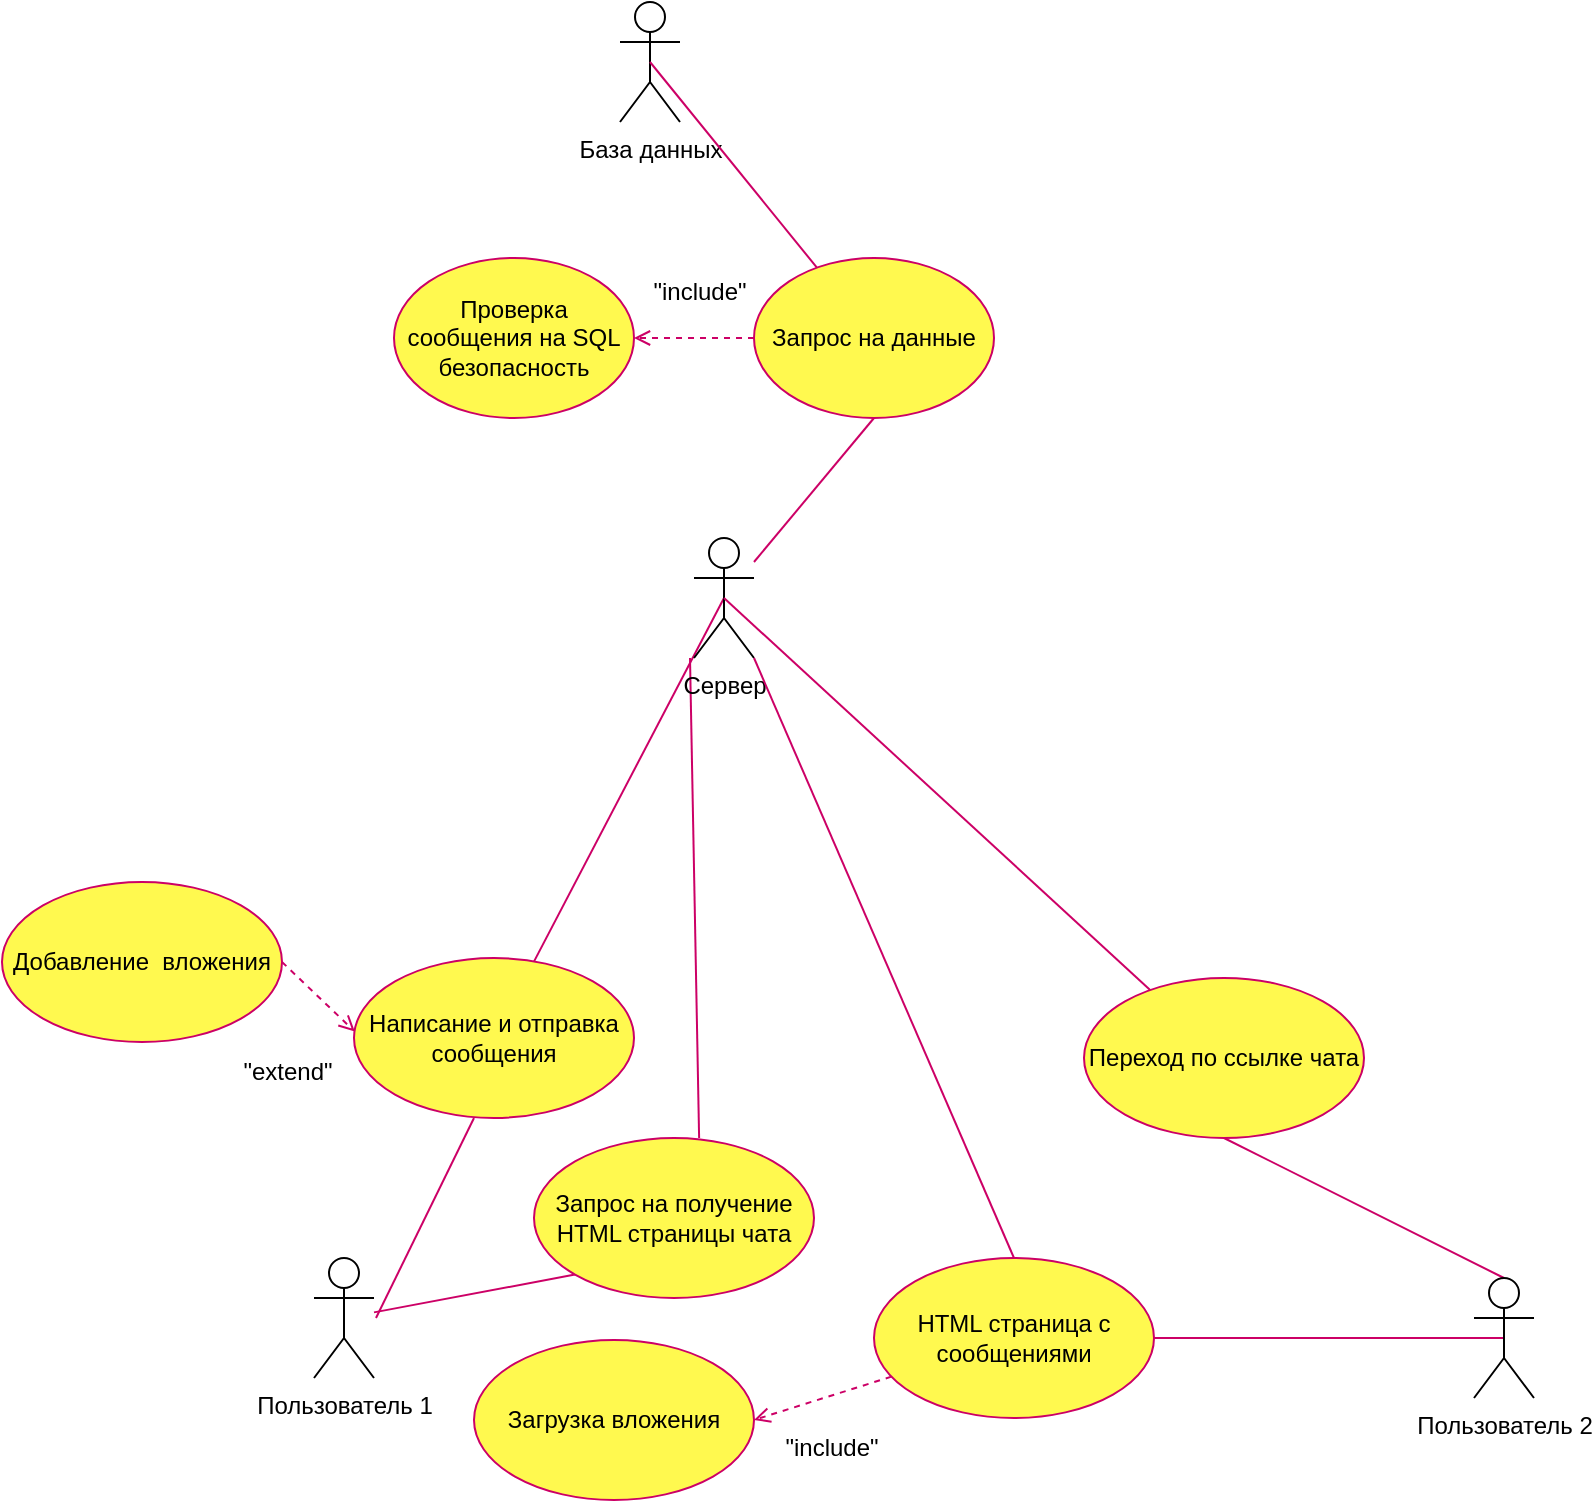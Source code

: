 <mxfile version="21.7.5" type="device">
  <diagram name="Страница — 1" id="oe52M_pdArZCCViTVw4i">
    <mxGraphModel dx="1421" dy="832" grid="0" gridSize="10" guides="1" tooltips="1" connect="1" arrows="1" fold="1" page="1" pageScale="1" pageWidth="827" pageHeight="1169" math="0" shadow="0">
      <root>
        <mxCell id="0" />
        <mxCell id="1" parent="0" />
        <mxCell id="uM_0SJ_3mt0-WGK5jXoD-10" style="rounded=0;orthogonalLoop=1;jettySize=auto;html=1;entryX=0.5;entryY=0.5;entryDx=0;entryDy=0;entryPerimeter=0;strokeColor=#CC0066;endArrow=none;endFill=0;" parent="1" source="uM_0SJ_3mt0-WGK5jXoD-1" target="uM_0SJ_3mt0-WGK5jXoD-6" edge="1">
          <mxGeometry relative="1" as="geometry" />
        </mxCell>
        <mxCell id="KpG4unOQb9V-IpwQCfKf-10" style="orthogonalLoop=1;jettySize=auto;html=1;entryX=0.003;entryY=0.46;entryDx=0;entryDy=0;dashed=1;exitX=1;exitY=0.5;exitDx=0;exitDy=0;entryPerimeter=0;strokeColor=#CC0066;endArrow=open;endFill=0;rounded=0;" parent="1" source="KpG4unOQb9V-IpwQCfKf-9" target="uM_0SJ_3mt0-WGK5jXoD-1" edge="1">
          <mxGeometry relative="1" as="geometry">
            <mxPoint x="191" y="532" as="sourcePoint" />
          </mxGeometry>
        </mxCell>
        <mxCell id="uM_0SJ_3mt0-WGK5jXoD-1" value="Написание и отправка сообщения" style="ellipse;whiteSpace=wrap;html=1;fillColor=#FFF94F;strokeColor=#CC0066;" parent="1" vertex="1">
          <mxGeometry x="200" y="610" width="140" height="80" as="geometry" />
        </mxCell>
        <mxCell id="uM_0SJ_3mt0-WGK5jXoD-3" value="" style="endArrow=none;html=1;strokeColor=#CC0066;endFill=0;rounded=0;" parent="1" edge="1">
          <mxGeometry width="50" height="50" relative="1" as="geometry">
            <mxPoint x="211" y="790" as="sourcePoint" />
            <mxPoint x="260" y="690" as="targetPoint" />
          </mxGeometry>
        </mxCell>
        <mxCell id="uM_0SJ_3mt0-WGK5jXoD-20" style="orthogonalLoop=1;jettySize=auto;html=1;entryX=0;entryY=1;entryDx=0;entryDy=0;strokeColor=#CC0066;endArrow=none;endFill=0;rounded=0;" parent="1" source="uM_0SJ_3mt0-WGK5jXoD-4" target="uM_0SJ_3mt0-WGK5jXoD-19" edge="1">
          <mxGeometry relative="1" as="geometry" />
        </mxCell>
        <mxCell id="uM_0SJ_3mt0-WGK5jXoD-4" value="Пользователь 1" style="shape=umlActor;verticalLabelPosition=bottom;verticalAlign=top;html=1;outlineConnect=0;" parent="1" vertex="1">
          <mxGeometry x="180" y="760" width="30" height="60" as="geometry" />
        </mxCell>
        <mxCell id="uM_0SJ_3mt0-WGK5jXoD-18" style="orthogonalLoop=1;jettySize=auto;html=1;entryX=0.5;entryY=1;entryDx=0;entryDy=0;exitX=0.5;exitY=0;exitDx=0;exitDy=0;exitPerimeter=0;strokeColor=#CC0066;endArrow=none;endFill=0;rounded=0;" parent="1" source="uM_0SJ_3mt0-WGK5jXoD-5" target="uM_0SJ_3mt0-WGK5jXoD-17" edge="1">
          <mxGeometry relative="1" as="geometry" />
        </mxCell>
        <mxCell id="uM_0SJ_3mt0-WGK5jXoD-25" style="orthogonalLoop=1;jettySize=auto;html=1;exitX=1;exitY=0.5;exitDx=0;exitDy=0;entryX=0.5;entryY=0.5;entryDx=0;entryDy=0;entryPerimeter=0;strokeColor=#CC0066;endArrow=none;endFill=0;rounded=0;" parent="1" source="uM_0SJ_3mt0-WGK5jXoD-23" target="uM_0SJ_3mt0-WGK5jXoD-5" edge="1">
          <mxGeometry relative="1" as="geometry">
            <mxPoint x="670" y="890" as="targetPoint" />
          </mxGeometry>
        </mxCell>
        <mxCell id="uM_0SJ_3mt0-WGK5jXoD-5" value="Пользователь 2" style="shape=umlActor;verticalLabelPosition=bottom;verticalAlign=top;html=1;outlineConnect=0;" parent="1" vertex="1">
          <mxGeometry x="760" y="770" width="30" height="60" as="geometry" />
        </mxCell>
        <mxCell id="uM_0SJ_3mt0-WGK5jXoD-16" style="orthogonalLoop=1;jettySize=auto;html=1;entryX=0.5;entryY=1;entryDx=0;entryDy=0;strokeColor=#CC0066;endArrow=none;endFill=0;rounded=0;" parent="1" source="uM_0SJ_3mt0-WGK5jXoD-6" target="uM_0SJ_3mt0-WGK5jXoD-14" edge="1">
          <mxGeometry relative="1" as="geometry" />
        </mxCell>
        <mxCell id="KpG4unOQb9V-IpwQCfKf-7" style="orthogonalLoop=1;jettySize=auto;html=1;exitX=0;exitY=1;exitDx=0;exitDy=0;exitPerimeter=0;entryX=0.604;entryY=0;entryDx=0;entryDy=0;entryPerimeter=0;endArrow=none;endFill=0;strokeColor=#CC0066;rounded=0;" parent="1" edge="1">
          <mxGeometry relative="1" as="geometry">
            <mxPoint x="368" y="460" as="sourcePoint" />
            <mxPoint x="372.56" y="700" as="targetPoint" />
          </mxGeometry>
        </mxCell>
        <mxCell id="uM_0SJ_3mt0-WGK5jXoD-6" value="Сервер" style="shape=umlActor;verticalLabelPosition=bottom;verticalAlign=top;html=1;outlineConnect=0;" parent="1" vertex="1">
          <mxGeometry x="370" y="400" width="30" height="60" as="geometry" />
        </mxCell>
        <mxCell id="uM_0SJ_3mt0-WGK5jXoD-7" value="База данных" style="shape=umlActor;verticalLabelPosition=bottom;verticalAlign=top;html=1;outlineConnect=0;" parent="1" vertex="1">
          <mxGeometry x="333" y="132" width="30" height="60" as="geometry" />
        </mxCell>
        <mxCell id="uM_0SJ_3mt0-WGK5jXoD-8" value="Проверка сообщения на SQL безопасность" style="ellipse;whiteSpace=wrap;html=1;fillColor=#FFF94F;strokeColor=#CC0066;" parent="1" vertex="1">
          <mxGeometry x="220" y="260" width="120" height="80" as="geometry" />
        </mxCell>
        <mxCell id="uM_0SJ_3mt0-WGK5jXoD-15" style="orthogonalLoop=1;jettySize=auto;html=1;entryX=0.5;entryY=0.5;entryDx=0;entryDy=0;entryPerimeter=0;strokeColor=#CC0066;endArrow=none;endFill=0;rounded=0;" parent="1" source="uM_0SJ_3mt0-WGK5jXoD-14" target="uM_0SJ_3mt0-WGK5jXoD-7" edge="1">
          <mxGeometry relative="1" as="geometry" />
        </mxCell>
        <mxCell id="uM_0SJ_3mt0-WGK5jXoD-14" value="Запрос на данные" style="ellipse;whiteSpace=wrap;html=1;fillColor=#FFF94F;strokeColor=#CC0066;" parent="1" vertex="1">
          <mxGeometry x="400" y="260" width="120" height="80" as="geometry" />
        </mxCell>
        <mxCell id="uM_0SJ_3mt0-WGK5jXoD-21" style="orthogonalLoop=1;jettySize=auto;html=1;strokeColor=#CC0066;endArrow=none;endFill=0;entryX=0.5;entryY=0.5;entryDx=0;entryDy=0;entryPerimeter=0;rounded=0;" parent="1" source="uM_0SJ_3mt0-WGK5jXoD-17" target="uM_0SJ_3mt0-WGK5jXoD-6" edge="1">
          <mxGeometry relative="1" as="geometry" />
        </mxCell>
        <mxCell id="uM_0SJ_3mt0-WGK5jXoD-17" value="Переход по ссылке чата" style="ellipse;whiteSpace=wrap;html=1;fillColor=#FFF94F;strokeColor=#CC0066;" parent="1" vertex="1">
          <mxGeometry x="565" y="620" width="140" height="80" as="geometry" />
        </mxCell>
        <mxCell id="uM_0SJ_3mt0-WGK5jXoD-19" value="Запрос на получение HTML страницы чата" style="ellipse;whiteSpace=wrap;html=1;fillColor=#FFF94F;strokeColor=#CC0066;" parent="1" vertex="1">
          <mxGeometry x="290" y="700" width="140" height="80" as="geometry" />
        </mxCell>
        <mxCell id="uM_0SJ_3mt0-WGK5jXoD-22" style="orthogonalLoop=1;jettySize=auto;html=1;exitX=1;exitY=1;exitDx=0;exitDy=0;exitPerimeter=0;strokeColor=#CC0066;endArrow=none;endFill=0;rounded=0;" parent="1" source="uM_0SJ_3mt0-WGK5jXoD-6" edge="1">
          <mxGeometry relative="1" as="geometry">
            <mxPoint x="600" y="610" as="sourcePoint" />
            <mxPoint x="530" y="760" as="targetPoint" />
          </mxGeometry>
        </mxCell>
        <mxCell id="KpG4unOQb9V-IpwQCfKf-11" style="orthogonalLoop=1;jettySize=auto;html=1;entryX=1;entryY=0.5;entryDx=0;entryDy=0;dashed=1;strokeColor=#CC0066;endArrow=open;endFill=0;rounded=0;" parent="1" source="uM_0SJ_3mt0-WGK5jXoD-23" target="KpG4unOQb9V-IpwQCfKf-12" edge="1">
          <mxGeometry relative="1" as="geometry">
            <mxPoint x="402.5" y="838.5" as="targetPoint" />
          </mxGeometry>
        </mxCell>
        <mxCell id="uM_0SJ_3mt0-WGK5jXoD-23" value="HTML страница с сообщениями" style="ellipse;whiteSpace=wrap;html=1;fillColor=#FFF94F;strokeColor=#CC0066;" parent="1" vertex="1">
          <mxGeometry x="460" y="760" width="140" height="80" as="geometry" />
        </mxCell>
        <mxCell id="uM_0SJ_3mt0-WGK5jXoD-24" style="rounded=0;orthogonalLoop=1;jettySize=auto;html=1;exitX=0.5;exitY=1;exitDx=0;exitDy=0;" parent="1" source="uM_0SJ_3mt0-WGK5jXoD-23" target="uM_0SJ_3mt0-WGK5jXoD-23" edge="1">
          <mxGeometry relative="1" as="geometry" />
        </mxCell>
        <mxCell id="KpG4unOQb9V-IpwQCfKf-8" value="&quot;extend&quot;" style="text;html=1;strokeColor=none;fillColor=none;align=center;verticalAlign=middle;whiteSpace=wrap;rounded=0;" parent="1" vertex="1">
          <mxGeometry x="137" y="652" width="60" height="30" as="geometry" />
        </mxCell>
        <mxCell id="KpG4unOQb9V-IpwQCfKf-9" value="Добавление&amp;nbsp; вложения" style="ellipse;whiteSpace=wrap;html=1;fillColor=#FFF94F;strokeColor=#CC0066;" parent="1" vertex="1">
          <mxGeometry x="24" y="572" width="140" height="80" as="geometry" />
        </mxCell>
        <mxCell id="KpG4unOQb9V-IpwQCfKf-12" value="Загрузка вложения" style="ellipse;whiteSpace=wrap;html=1;fillColor=#FFF94F;strokeColor=#CC0066;" parent="1" vertex="1">
          <mxGeometry x="260" y="801" width="140" height="80" as="geometry" />
        </mxCell>
        <mxCell id="KpG4unOQb9V-IpwQCfKf-13" value="&quot;include&quot;" style="text;html=1;strokeColor=none;fillColor=none;align=center;verticalAlign=middle;whiteSpace=wrap;rounded=0;" parent="1" vertex="1">
          <mxGeometry x="409" y="840" width="60" height="30" as="geometry" />
        </mxCell>
        <mxCell id="MVdOFd99xe1t3dZ3wvH0-2" style="orthogonalLoop=1;jettySize=auto;html=1;dashed=1;strokeColor=#CC0066;exitX=0;exitY=0.5;exitDx=0;exitDy=0;entryX=1;entryY=0.5;entryDx=0;entryDy=0;endArrow=open;endFill=0;rounded=0;" edge="1" parent="1" source="uM_0SJ_3mt0-WGK5jXoD-14" target="uM_0SJ_3mt0-WGK5jXoD-8">
          <mxGeometry relative="1" as="geometry">
            <mxPoint x="408" y="791" as="targetPoint" />
            <mxPoint x="470" y="810" as="sourcePoint" />
          </mxGeometry>
        </mxCell>
        <mxCell id="MVdOFd99xe1t3dZ3wvH0-3" value="&quot;include&quot;" style="text;html=1;strokeColor=none;fillColor=none;align=center;verticalAlign=middle;whiteSpace=wrap;rounded=0;" vertex="1" parent="1">
          <mxGeometry x="343" y="262" width="60" height="30" as="geometry" />
        </mxCell>
      </root>
    </mxGraphModel>
  </diagram>
</mxfile>
